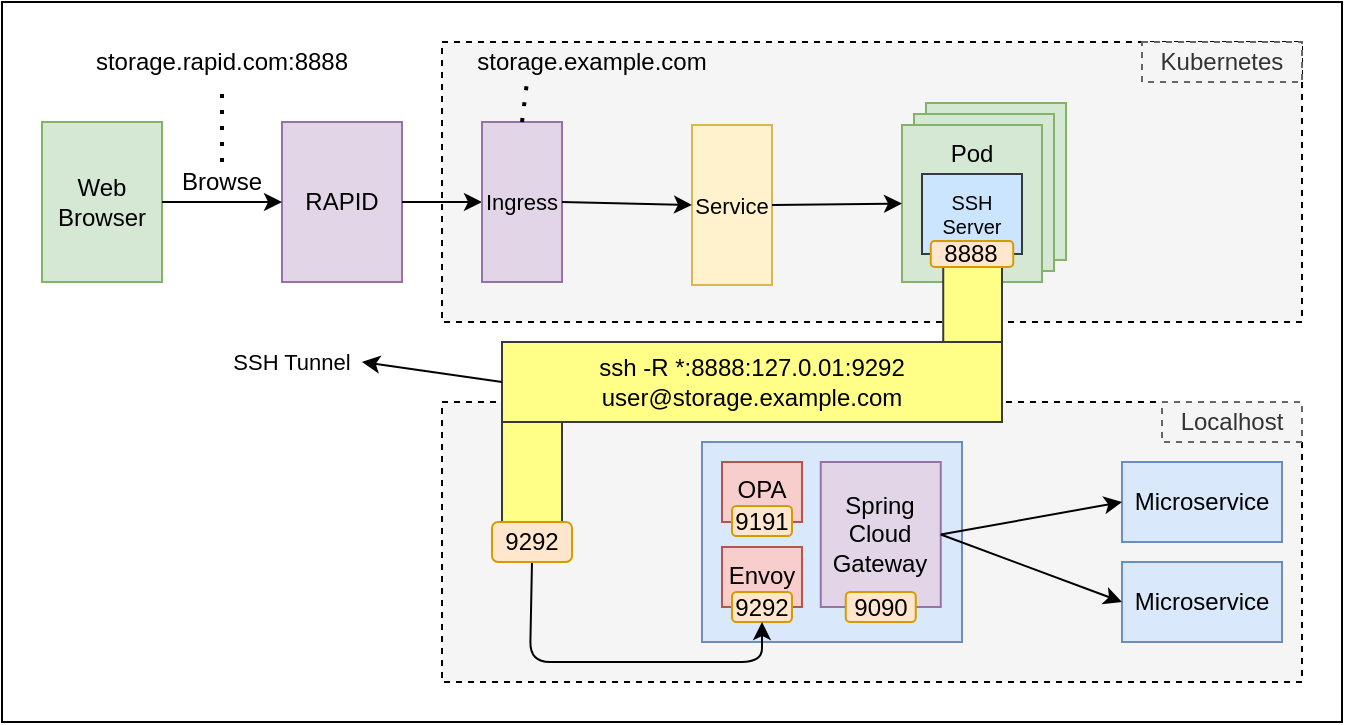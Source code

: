 <mxfile version="14.8.3" type="device"><diagram id="8sNLRCsAz8ZZ8MyNwtdJ" name="Page-1"><mxGraphModel dx="834" dy="465" grid="1" gridSize="10" guides="1" tooltips="1" connect="1" arrows="1" fold="1" page="1" pageScale="1" pageWidth="850" pageHeight="1100" math="0" shadow="0"><root><mxCell id="0"/><mxCell id="1" parent="0"/><mxCell id="FWtva8RE277uo3yPTfJw-61" value="" style="rounded=0;whiteSpace=wrap;html=1;fontSize=11;strokeColor=#000000;fillColor=#ffffff;verticalAlign=middle;" parent="1" vertex="1"><mxGeometry x="60" y="60" width="670" height="360" as="geometry"/></mxCell><mxCell id="FWtva8RE277uo3yPTfJw-35" value="" style="rounded=0;whiteSpace=wrap;html=1;fillColor=#f5f5f5;fontColor=#333333;dashed=1;" parent="1" vertex="1"><mxGeometry x="280" y="80" width="430" height="140" as="geometry"/></mxCell><mxCell id="eO7LR6jUnxUNW-N2xgn_-2" value="" style="rounded=0;whiteSpace=wrap;html=1;verticalAlign=top;fillColor=#d5e8d4;strokeColor=#82b366;" vertex="1" parent="1"><mxGeometry x="522" y="110.5" width="70" height="78.5" as="geometry"/></mxCell><mxCell id="eO7LR6jUnxUNW-N2xgn_-1" value="" style="rounded=0;whiteSpace=wrap;html=1;verticalAlign=top;fillColor=#d5e8d4;strokeColor=#82b366;" vertex="1" parent="1"><mxGeometry x="516" y="116" width="70" height="78.5" as="geometry"/></mxCell><mxCell id="FWtva8RE277uo3yPTfJw-16" value="" style="rounded=0;whiteSpace=wrap;html=1;fillColor=#f5f5f5;fontColor=#333333;dashed=1;" parent="1" vertex="1"><mxGeometry x="280" y="260" width="430" height="140" as="geometry"/></mxCell><mxCell id="FWtva8RE277uo3yPTfJw-11" value="" style="rounded=0;whiteSpace=wrap;html=1;fillColor=#dae8fc;strokeColor=#6c8ebf;" parent="1" vertex="1"><mxGeometry x="410" y="280" width="130" height="100" as="geometry"/></mxCell><mxCell id="FWtva8RE277uo3yPTfJw-1" value="RAPID" style="rounded=0;whiteSpace=wrap;html=1;fillColor=#e1d5e7;strokeColor=#9673a6;" parent="1" vertex="1"><mxGeometry x="200" y="120" width="60" height="80" as="geometry"/></mxCell><mxCell id="FWtva8RE277uo3yPTfJw-2" value="Web&lt;br&gt;Browser" style="rounded=0;whiteSpace=wrap;html=1;fillColor=#d5e8d4;strokeColor=#82b366;" parent="1" vertex="1"><mxGeometry x="80" y="120" width="60" height="80" as="geometry"/></mxCell><mxCell id="FWtva8RE277uo3yPTfJw-3" value="" style="endArrow=classic;html=1;exitX=1;exitY=0.5;exitDx=0;exitDy=0;entryX=0;entryY=0.5;entryDx=0;entryDy=0;" parent="1" source="FWtva8RE277uo3yPTfJw-2" target="FWtva8RE277uo3yPTfJw-1" edge="1"><mxGeometry width="50" height="50" relative="1" as="geometry"><mxPoint x="300" y="260" as="sourcePoint"/><mxPoint x="350" y="210" as="targetPoint"/></mxGeometry></mxCell><mxCell id="FWtva8RE277uo3yPTfJw-4" value="Browse" style="text;html=1;strokeColor=none;fillColor=none;align=center;verticalAlign=middle;whiteSpace=wrap;rounded=0;" parent="1" vertex="1"><mxGeometry x="150" y="140" width="40" height="20" as="geometry"/></mxCell><mxCell id="FWtva8RE277uo3yPTfJw-8" value="OPA" style="rounded=0;whiteSpace=wrap;html=1;fillColor=#f8cecc;strokeColor=#b85450;verticalAlign=top;" parent="1" vertex="1"><mxGeometry x="420" y="290" width="40" height="30" as="geometry"/></mxCell><mxCell id="FWtva8RE277uo3yPTfJw-9" value="Envoy" style="rounded=0;whiteSpace=wrap;html=1;fillColor=#f8cecc;strokeColor=#b85450;verticalAlign=top;" parent="1" vertex="1"><mxGeometry x="420" y="332.5" width="40" height="30" as="geometry"/></mxCell><mxCell id="FWtva8RE277uo3yPTfJw-10" value="Spring&lt;br&gt;Cloud&lt;br&gt;Gateway" style="rounded=0;whiteSpace=wrap;html=1;fillColor=#e1d5e7;strokeColor=#9673a6;" parent="1" vertex="1"><mxGeometry x="469.38" y="290" width="60" height="72.5" as="geometry"/></mxCell><mxCell id="FWtva8RE277uo3yPTfJw-12" value="Microservice" style="rounded=0;whiteSpace=wrap;html=1;fillColor=#dae8fc;strokeColor=#6c8ebf;" parent="1" vertex="1"><mxGeometry x="620" y="290" width="80" height="40" as="geometry"/></mxCell><mxCell id="FWtva8RE277uo3yPTfJw-13" value="Microservice" style="rounded=0;whiteSpace=wrap;html=1;fillColor=#dae8fc;strokeColor=#6c8ebf;" parent="1" vertex="1"><mxGeometry x="620" y="340" width="80" height="40" as="geometry"/></mxCell><mxCell id="FWtva8RE277uo3yPTfJw-14" value="" style="endArrow=classic;html=1;exitX=1;exitY=0.5;exitDx=0;exitDy=0;entryX=0;entryY=0.5;entryDx=0;entryDy=0;" parent="1" source="FWtva8RE277uo3yPTfJw-10" target="FWtva8RE277uo3yPTfJw-12" edge="1"><mxGeometry width="50" height="50" relative="1" as="geometry"><mxPoint x="540" y="330" as="sourcePoint"/><mxPoint x="590" y="280" as="targetPoint"/></mxGeometry></mxCell><mxCell id="FWtva8RE277uo3yPTfJw-15" value="" style="endArrow=classic;html=1;exitX=1;exitY=0.5;exitDx=0;exitDy=0;entryX=0;entryY=0.5;entryDx=0;entryDy=0;" parent="1" source="FWtva8RE277uo3yPTfJw-10" target="FWtva8RE277uo3yPTfJw-13" edge="1"><mxGeometry width="50" height="50" relative="1" as="geometry"><mxPoint x="540" y="330" as="sourcePoint"/><mxPoint x="590" y="280" as="targetPoint"/></mxGeometry></mxCell><mxCell id="FWtva8RE277uo3yPTfJw-17" value="Localhost" style="text;html=1;align=center;verticalAlign=middle;whiteSpace=wrap;rounded=0;dashed=1;strokeColor=#666666;fillColor=#f5f5f5;fontColor=#333333;" parent="1" vertex="1"><mxGeometry x="640" y="260" width="70" height="20" as="geometry"/></mxCell><mxCell id="FWtva8RE277uo3yPTfJw-36" value="Kubernetes" style="text;html=1;align=center;verticalAlign=middle;whiteSpace=wrap;rounded=0;dashed=1;strokeColor=#666666;fillColor=#f5f5f5;fontColor=#333333;" parent="1" vertex="1"><mxGeometry x="630" y="80" width="80" height="20" as="geometry"/></mxCell><mxCell id="FWtva8RE277uo3yPTfJw-39" value="storage.rapid.com:8888" style="text;html=1;strokeColor=none;fillColor=none;align=center;verticalAlign=middle;whiteSpace=wrap;rounded=0;" parent="1" vertex="1"><mxGeometry x="100" y="80" width="140" height="20" as="geometry"/></mxCell><mxCell id="FWtva8RE277uo3yPTfJw-40" value="" style="endArrow=none;dashed=1;html=1;dashPattern=1 3;strokeWidth=2;entryX=0.5;entryY=1;entryDx=0;entryDy=0;exitX=0.5;exitY=0;exitDx=0;exitDy=0;" parent="1" source="FWtva8RE277uo3yPTfJw-4" target="FWtva8RE277uo3yPTfJw-39" edge="1"><mxGeometry width="50" height="50" relative="1" as="geometry"><mxPoint x="330" y="230" as="sourcePoint"/><mxPoint x="380" y="180" as="targetPoint"/></mxGeometry></mxCell><mxCell id="FWtva8RE277uo3yPTfJw-41" value="&lt;font style=&quot;font-size: 12px&quot;&gt;9292&lt;/font&gt;" style="rounded=1;whiteSpace=wrap;html=1;strokeColor=#d79b00;fillColor=#ffe6cc;verticalAlign=middle;fontSize=8;" parent="1" vertex="1"><mxGeometry x="425" y="355" width="30" height="15" as="geometry"/></mxCell><mxCell id="FWtva8RE277uo3yPTfJw-42" value="&lt;font style=&quot;font-size: 12px&quot;&gt;9191&lt;/font&gt;" style="rounded=1;whiteSpace=wrap;html=1;strokeColor=#d79b00;fillColor=#ffe6cc;verticalAlign=middle;fontSize=8;" parent="1" vertex="1"><mxGeometry x="425" y="312" width="30" height="15" as="geometry"/></mxCell><mxCell id="FWtva8RE277uo3yPTfJw-43" value="&lt;font style=&quot;font-size: 12px&quot;&gt;9090&lt;/font&gt;" style="rounded=1;whiteSpace=wrap;html=1;strokeColor=#d79b00;fillColor=#ffe6cc;verticalAlign=middle;fontSize=8;" parent="1" vertex="1"><mxGeometry x="481.88" y="355" width="35" height="15" as="geometry"/></mxCell><mxCell id="FWtva8RE277uo3yPTfJw-45" value="" style="endArrow=classic;html=1;fontSize=8;exitX=1;exitY=0.5;exitDx=0;exitDy=0;entryX=0;entryY=0.5;entryDx=0;entryDy=0;" parent="1" source="FWtva8RE277uo3yPTfJw-1" target="FWtva8RE277uo3yPTfJw-54" edge="1"><mxGeometry width="50" height="50" relative="1" as="geometry"><mxPoint x="410" y="290" as="sourcePoint"/><mxPoint x="250" y="20" as="targetPoint"/></mxGeometry></mxCell><mxCell id="FWtva8RE277uo3yPTfJw-48" value="" style="endArrow=classic;html=1;fontSize=8;exitX=0.5;exitY=1;exitDx=0;exitDy=0;entryX=0.5;entryY=1;entryDx=0;entryDy=0;" parent="1" source="FWtva8RE277uo3yPTfJw-44" target="FWtva8RE277uo3yPTfJw-41" edge="1"><mxGeometry width="50" height="50" relative="1" as="geometry"><mxPoint x="440" y="340" as="sourcePoint"/><mxPoint x="490" y="290" as="targetPoint"/><Array as="points"><mxPoint x="324" y="390"/><mxPoint x="440" y="390"/></Array></mxGeometry></mxCell><mxCell id="FWtva8RE277uo3yPTfJw-52" value="storage.example.com" style="text;html=1;strokeColor=none;fillColor=none;align=center;verticalAlign=middle;whiteSpace=wrap;rounded=0;" parent="1" vertex="1"><mxGeometry x="290" y="80" width="130" height="20" as="geometry"/></mxCell><mxCell id="FWtva8RE277uo3yPTfJw-53" value="Pod" style="rounded=0;whiteSpace=wrap;html=1;verticalAlign=top;fillColor=#d5e8d4;strokeColor=#82b366;" parent="1" vertex="1"><mxGeometry x="510" y="121.5" width="70" height="78.5" as="geometry"/></mxCell><mxCell id="FWtva8RE277uo3yPTfJw-37" value="SSH&lt;br style=&quot;font-size: 10px;&quot;&gt;Server" style="rounded=0;whiteSpace=wrap;html=1;fillColor=#cce5ff;strokeColor=#36393d;fontSize=10;" parent="1" vertex="1"><mxGeometry x="520" y="146" width="50" height="40" as="geometry"/></mxCell><mxCell id="FWtva8RE277uo3yPTfJw-54" value="Ingress" style="rounded=0;whiteSpace=wrap;html=1;fontSize=11;strokeColor=#9673a6;fillColor=#e1d5e7;verticalAlign=middle;" parent="1" vertex="1"><mxGeometry x="300" y="120" width="40" height="80" as="geometry"/></mxCell><mxCell id="FWtva8RE277uo3yPTfJw-55" value="" style="endArrow=none;dashed=1;html=1;dashPattern=1 3;strokeWidth=2;fontSize=11;entryX=0.25;entryY=1;entryDx=0;entryDy=0;exitX=0.5;exitY=0;exitDx=0;exitDy=0;" parent="1" source="FWtva8RE277uo3yPTfJw-54" target="FWtva8RE277uo3yPTfJw-52" edge="1"><mxGeometry width="50" height="50" relative="1" as="geometry"><mxPoint x="300" y="160" as="sourcePoint"/><mxPoint x="350" y="110" as="targetPoint"/></mxGeometry></mxCell><mxCell id="FWtva8RE277uo3yPTfJw-56" value="Service" style="rounded=0;whiteSpace=wrap;html=1;fontSize=11;strokeColor=#d6b656;fillColor=#fff2cc;verticalAlign=middle;" parent="1" vertex="1"><mxGeometry x="405" y="121.5" width="40" height="80" as="geometry"/></mxCell><mxCell id="FWtva8RE277uo3yPTfJw-57" value="" style="endArrow=classic;html=1;fontSize=11;exitX=1;exitY=0.5;exitDx=0;exitDy=0;entryX=0;entryY=0.5;entryDx=0;entryDy=0;" parent="1" source="FWtva8RE277uo3yPTfJw-54" target="FWtva8RE277uo3yPTfJw-56" edge="1"><mxGeometry width="50" height="50" relative="1" as="geometry"><mxPoint x="350" y="157" as="sourcePoint"/><mxPoint x="400" y="107" as="targetPoint"/></mxGeometry></mxCell><mxCell id="FWtva8RE277uo3yPTfJw-58" value="" style="endArrow=classic;html=1;fontSize=11;exitX=1;exitY=0.5;exitDx=0;exitDy=0;entryX=0;entryY=0.5;entryDx=0;entryDy=0;" parent="1" source="FWtva8RE277uo3yPTfJw-56" target="FWtva8RE277uo3yPTfJw-53" edge="1"><mxGeometry width="50" height="50" relative="1" as="geometry"><mxPoint x="350" y="157" as="sourcePoint"/><mxPoint x="400" y="107" as="targetPoint"/></mxGeometry></mxCell><mxCell id="FWtva8RE277uo3yPTfJw-46" value="" style="rounded=0;whiteSpace=wrap;html=1;fontSize=8;strokeColor=#36393d;fillColor=#ffff88;verticalAlign=middle;" parent="1" vertex="1"><mxGeometry x="530.62" y="190" width="29.38" height="40" as="geometry"/></mxCell><mxCell id="FWtva8RE277uo3yPTfJw-51" value="&lt;font style=&quot;font-size: 12px&quot;&gt;8888&lt;/font&gt;" style="rounded=1;whiteSpace=wrap;html=1;strokeColor=#d79b00;fillColor=#ffe6cc;verticalAlign=middle;fontSize=11;" parent="1" vertex="1"><mxGeometry x="524.38" y="179.5" width="41.25" height="13" as="geometry"/></mxCell><mxCell id="FWtva8RE277uo3yPTfJw-59" value="" style="rounded=0;whiteSpace=wrap;html=1;fontSize=8;strokeColor=#36393d;fillColor=#ffff88;verticalAlign=middle;" parent="1" vertex="1"><mxGeometry x="310" y="270" width="30" height="50" as="geometry"/></mxCell><mxCell id="FWtva8RE277uo3yPTfJw-44" value="9292" style="rounded=1;whiteSpace=wrap;html=1;strokeColor=#d79b00;fillColor=#ffe6cc;verticalAlign=middle;" parent="1" vertex="1"><mxGeometry x="305" y="320" width="40" height="20" as="geometry"/></mxCell><mxCell id="FWtva8RE277uo3yPTfJw-60" value="&lt;span&gt;&lt;font style=&quot;font-size: 12px&quot;&gt;ssh -R *:8888:127.0.01:9292 user@storage.example.com&lt;/font&gt;&lt;/span&gt;" style="rounded=0;whiteSpace=wrap;html=1;fontSize=8;strokeColor=#36393d;fillColor=#ffff88;verticalAlign=middle;" parent="1" vertex="1"><mxGeometry x="310" y="230" width="250" height="40" as="geometry"/></mxCell><mxCell id="FWtva8RE277uo3yPTfJw-62" value="SSH Tunnel" style="text;html=1;strokeColor=none;fillColor=none;align=center;verticalAlign=middle;whiteSpace=wrap;rounded=0;fontSize=11;" parent="1" vertex="1"><mxGeometry x="170" y="230" width="70" height="20" as="geometry"/></mxCell><mxCell id="FWtva8RE277uo3yPTfJw-64" value="" style="endArrow=classic;html=1;fontSize=11;entryX=1;entryY=0.5;entryDx=0;entryDy=0;exitX=0;exitY=0.5;exitDx=0;exitDy=0;" parent="1" source="FWtva8RE277uo3yPTfJw-60" target="FWtva8RE277uo3yPTfJw-62" edge="1"><mxGeometry width="50" height="50" relative="1" as="geometry"><mxPoint x="380" y="280" as="sourcePoint"/><mxPoint x="430" y="230" as="targetPoint"/></mxGeometry></mxCell></root></mxGraphModel></diagram></mxfile>